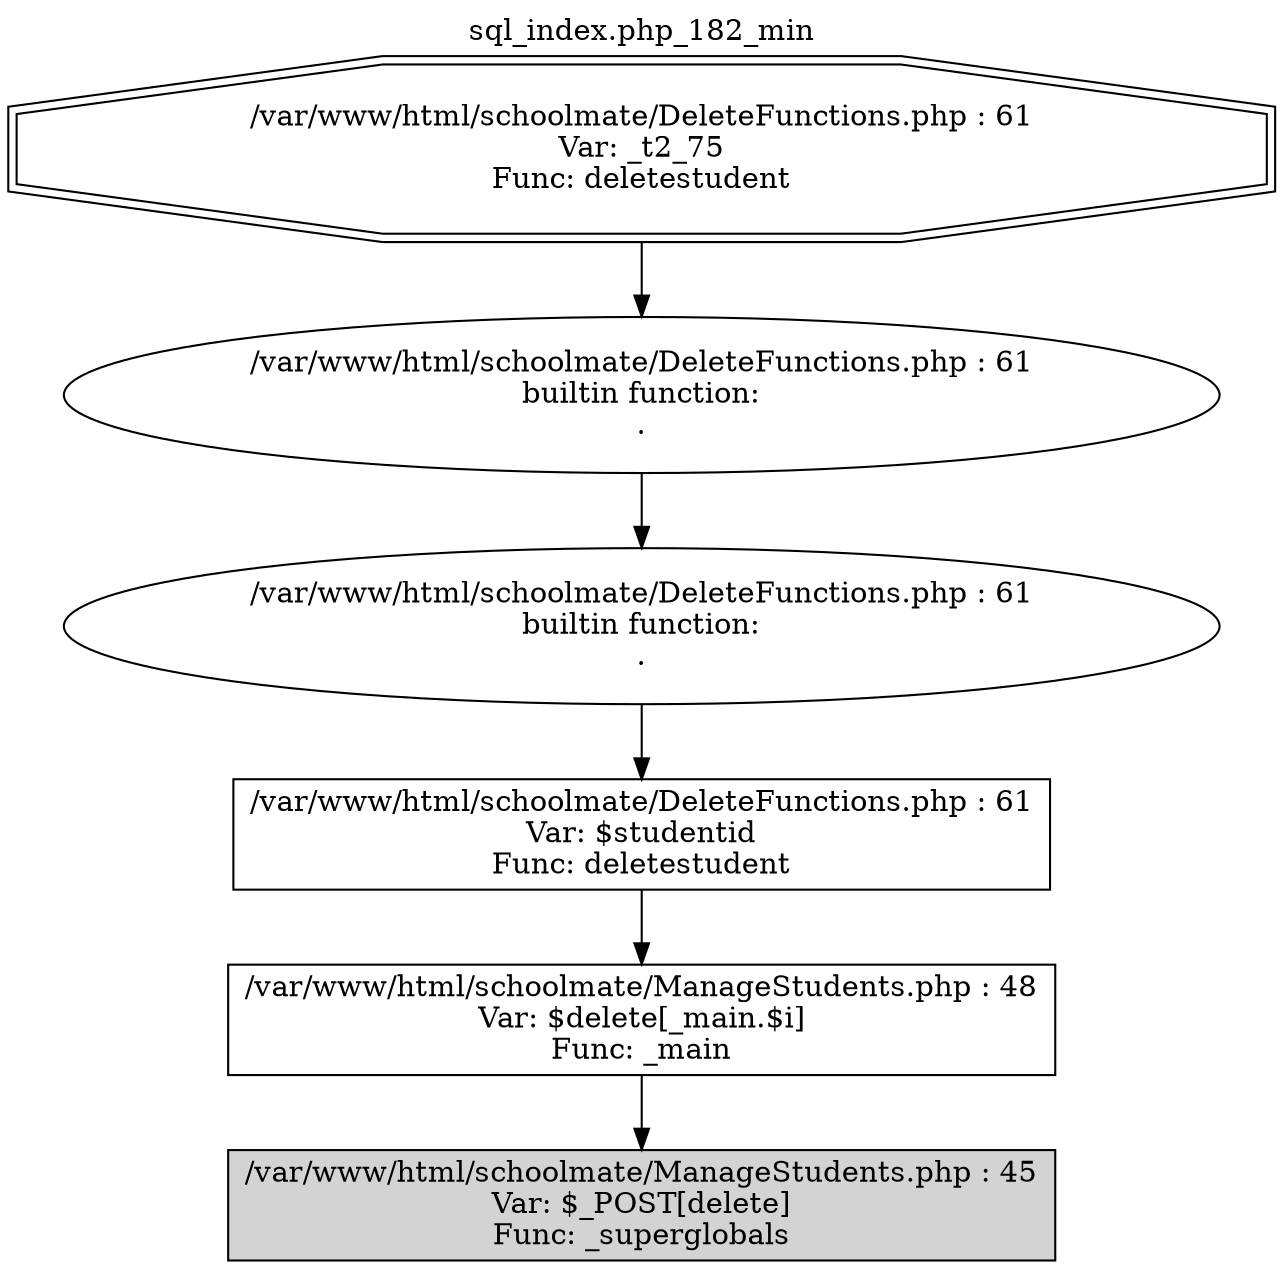 digraph cfg {
  label="sql_index.php_182_min";
  labelloc=t;
  n1 [shape=doubleoctagon, label="/var/www/html/schoolmate/DeleteFunctions.php : 61\nVar: _t2_75\nFunc: deletestudent\n"];
  n2 [shape=ellipse, label="/var/www/html/schoolmate/DeleteFunctions.php : 61\nbuiltin function:\n.\n"];
  n3 [shape=ellipse, label="/var/www/html/schoolmate/DeleteFunctions.php : 61\nbuiltin function:\n.\n"];
  n4 [shape=box, label="/var/www/html/schoolmate/DeleteFunctions.php : 61\nVar: $studentid\nFunc: deletestudent\n"];
  n5 [shape=box, label="/var/www/html/schoolmate/ManageStudents.php : 48\nVar: $delete[_main.$i]\nFunc: _main\n"];
  n6 [shape=box, label="/var/www/html/schoolmate/ManageStudents.php : 45\nVar: $_POST[delete]\nFunc: _superglobals\n",style=filled];
  n1 -> n2;
  n2 -> n3;
  n3 -> n4;
  n4 -> n5;
  n5 -> n6;
}
